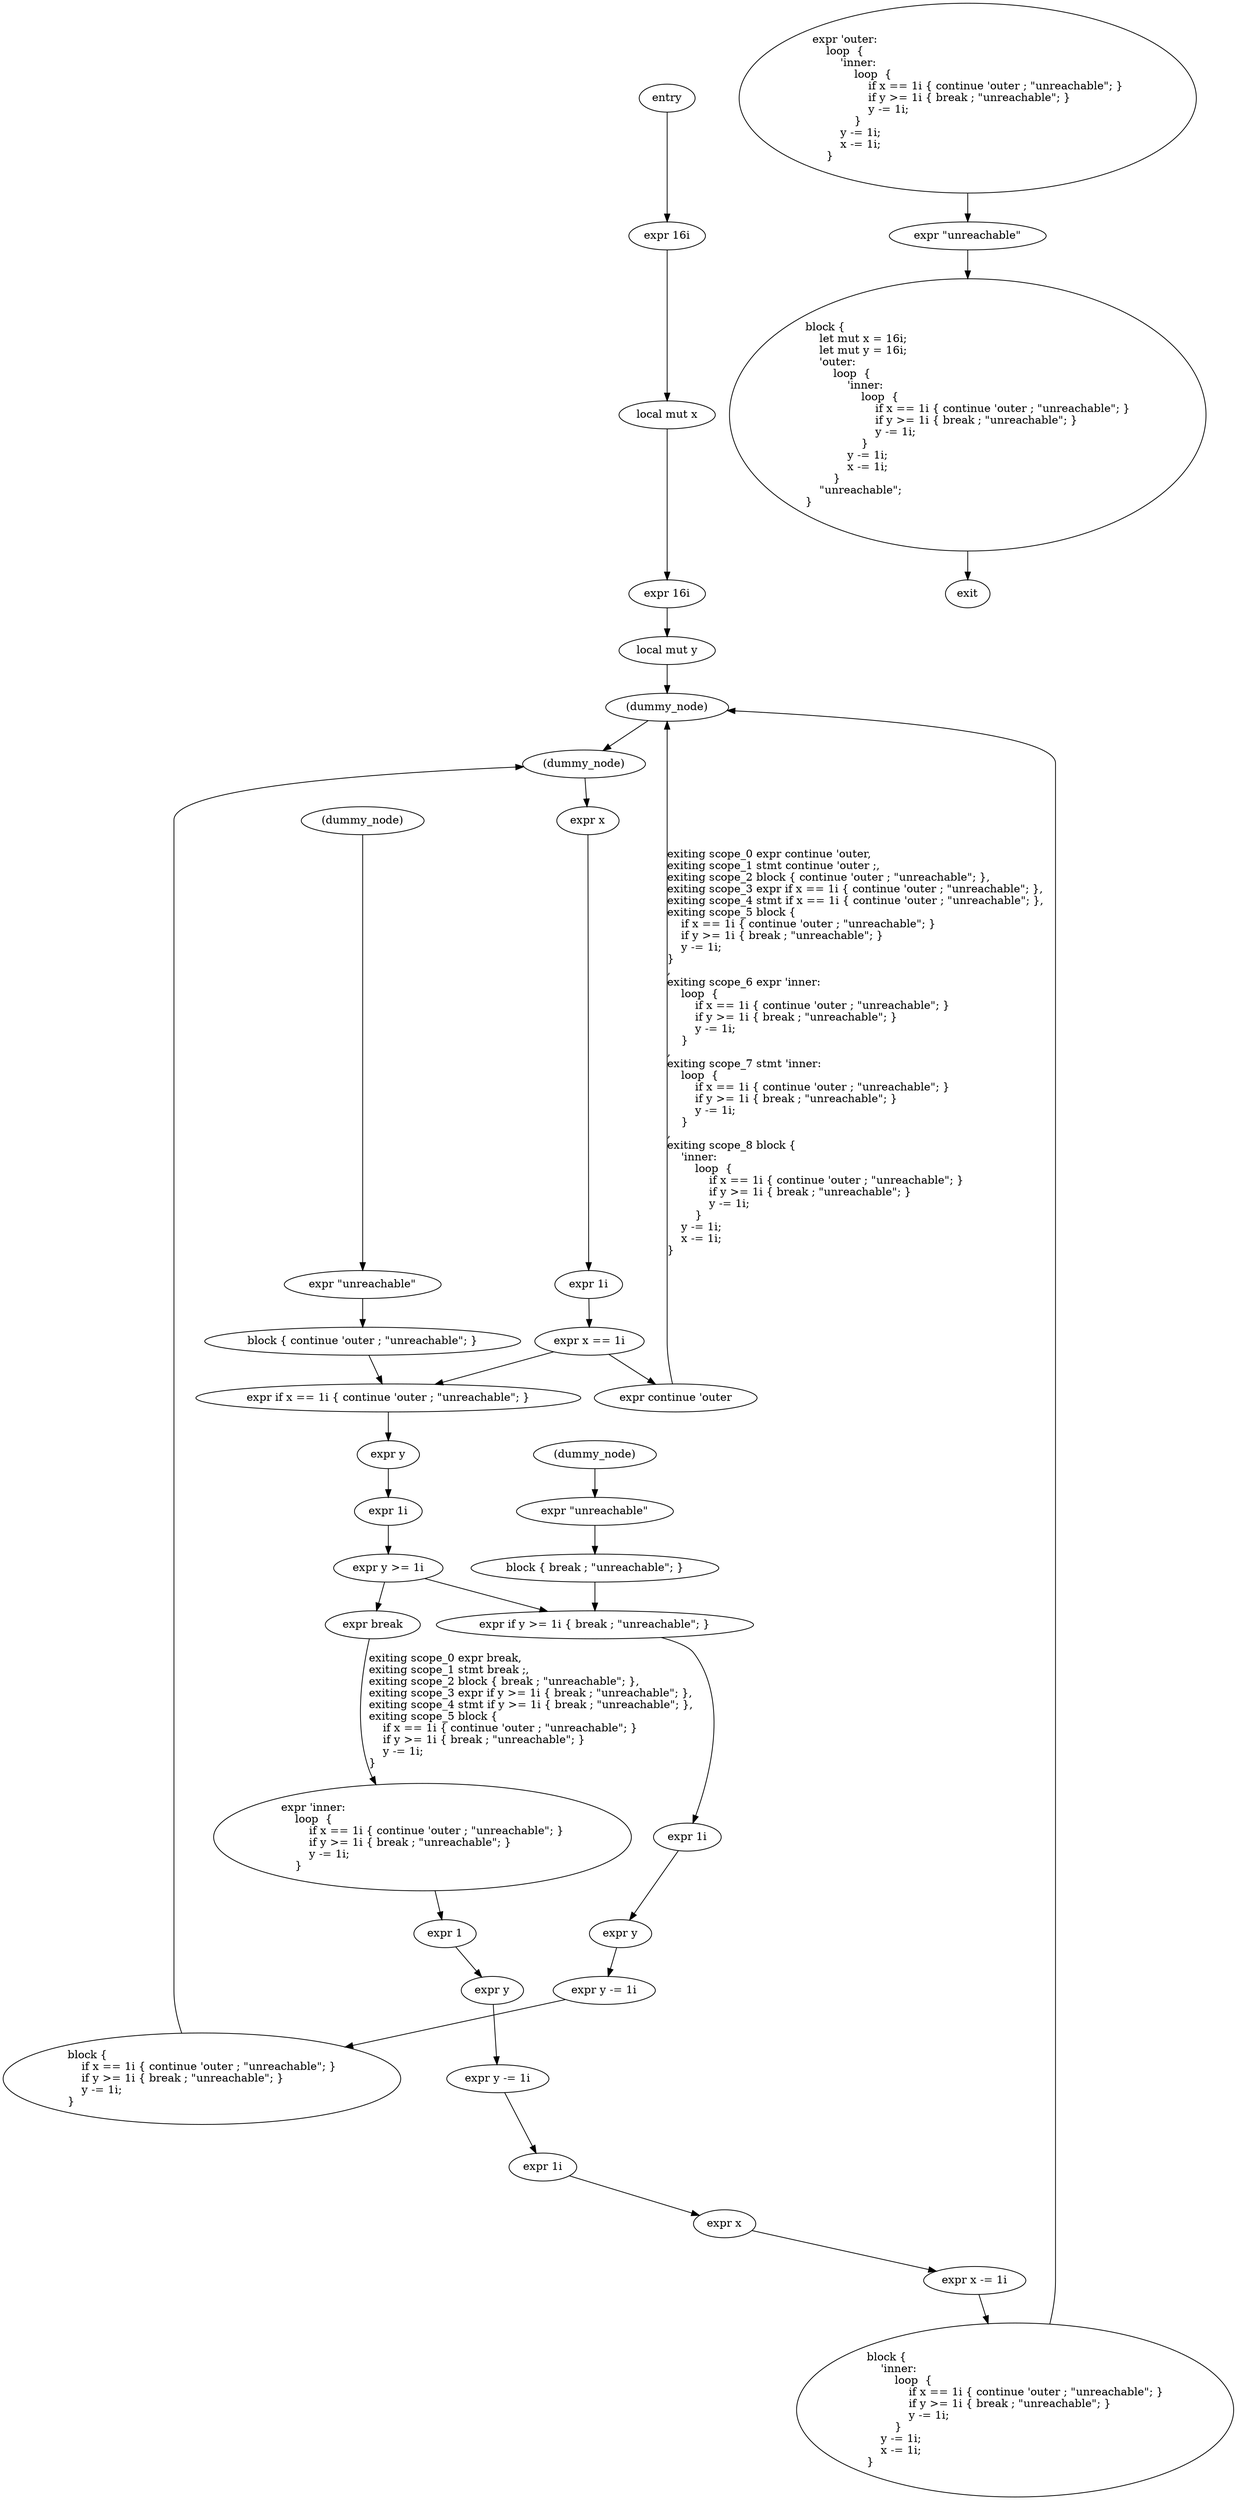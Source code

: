 digraph block {
    N0[label="entry"];
    N1[label="exit"];
    N2[label="expr 16i"];
    N3[label="local mut x"];
    N4[label="expr 16i"];
    N5[label="local mut y"];
    N6[label="(dummy_node)"];
    N7[label="expr \'outer:\l    loop  {\l        \'inner:\l            loop  {\l                if x == 1i { continue \'outer ; \"unreachable\"; }\l                if y >= 1i { break ; \"unreachable\"; }\l                y -= 1i;\l            }\l        y -= 1i;\l        x -= 1i;\l    }\l"];
    N8[label="(dummy_node)"];
    N9[label="expr \'inner:\l    loop  {\l        if x == 1i { continue \'outer ; \"unreachable\"; }\l        if y >= 1i { break ; \"unreachable\"; }\l        y -= 1i;\l    }\l"];
    N10[label="expr x"];
    N11[label="expr 1i"];
    N12[label="expr x == 1i"];
    N13[label="expr continue \'outer"];
    N14[label="(dummy_node)"];
    N15[label="expr \"unreachable\""];
    N16[label="block { continue \'outer ; \"unreachable\"; }"];
    N17[label="expr if x == 1i { continue \'outer ; \"unreachable\"; }"];
    N18[label="expr y"];
    N19[label="expr 1i"];
    N20[label="expr y >= 1i"];
    N21[label="expr break"];
    N22[label="(dummy_node)"];
    N23[label="expr \"unreachable\""];
    N24[label="block { break ; \"unreachable\"; }"];
    N25[label="expr if y >= 1i { break ; \"unreachable\"; }"];
    N26[label="expr 1i"];
    N27[label="expr y"];
    N28[label="expr y -= 1i"];
    N29[label="block {\l    if x == 1i { continue \'outer ; \"unreachable\"; }\l    if y >= 1i { break ; \"unreachable\"; }\l    y -= 1i;\l}\l"];
    N30[label="expr 1"];
    N31[label="expr y"];
    N32[label="expr y -= 1i"];
    N33[label="expr 1i"];
    N34[label="expr x"];
    N35[label="expr x -= 1i"];
    N36[label="block {\l    \'inner:\l        loop  {\l            if x == 1i { continue \'outer ; \"unreachable\"; }\l            if y >= 1i { break ; \"unreachable\"; }\l            y -= 1i;\l        }\l    y -= 1i;\l    x -= 1i;\l}\l"];
    N37[label="expr \"unreachable\""];
    N38[label="block {\l    let mut x = 16i;\l    let mut y = 16i;\l    \'outer:\l        loop  {\l            \'inner:\l                loop  {\l                    if x == 1i { continue \'outer ; \"unreachable\"; }\l                    if y >= 1i { break ; \"unreachable\"; }\l                    y -= 1i;\l                }\l            y -= 1i;\l            x -= 1i;\l        }\l    \"unreachable\";\l}\l"];
    N0 -> N2;
    N2 -> N3;
    N3 -> N4;
    N4 -> N5;
    N5 -> N6;
    N6 -> N8;
    N8 -> N10;
    N10 -> N11;
    N11 -> N12;
    N12 -> N13;
    N13 -> N6[label="exiting scope_0 expr continue \'outer,\lexiting scope_1 stmt continue \'outer ;,\lexiting scope_2 block { continue \'outer ; \"unreachable\"; },\lexiting scope_3 expr if x == 1i { continue \'outer ; \"unreachable\"; },\lexiting scope_4 stmt if x == 1i { continue \'outer ; \"unreachable\"; },\lexiting scope_5 block {\l    if x == 1i { continue \'outer ; \"unreachable\"; }\l    if y >= 1i { break ; \"unreachable\"; }\l    y -= 1i;\l}\l,\lexiting scope_6 expr \'inner:\l    loop  {\l        if x == 1i { continue \'outer ; \"unreachable\"; }\l        if y >= 1i { break ; \"unreachable\"; }\l        y -= 1i;\l    }\l,\lexiting scope_7 stmt \'inner:\l    loop  {\l        if x == 1i { continue \'outer ; \"unreachable\"; }\l        if y >= 1i { break ; \"unreachable\"; }\l        y -= 1i;\l    }\l,\lexiting scope_8 block {\l    \'inner:\l        loop  {\l            if x == 1i { continue \'outer ; \"unreachable\"; }\l            if y >= 1i { break ; \"unreachable\"; }\l            y -= 1i;\l        }\l    y -= 1i;\l    x -= 1i;\l}\l"];
    N14 -> N15;
    N15 -> N16;
    N12 -> N17;
    N16 -> N17;
    N17 -> N18;
    N18 -> N19;
    N19 -> N20;
    N20 -> N21;
    N21 -> N9[label="exiting scope_0 expr break,\lexiting scope_1 stmt break ;,\lexiting scope_2 block { break ; \"unreachable\"; },\lexiting scope_3 expr if y >= 1i { break ; \"unreachable\"; },\lexiting scope_4 stmt if y >= 1i { break ; \"unreachable\"; },\lexiting scope_5 block {\l    if x == 1i { continue \'outer ; \"unreachable\"; }\l    if y >= 1i { break ; \"unreachable\"; }\l    y -= 1i;\l}\l"];
    N22 -> N23;
    N23 -> N24;
    N20 -> N25;
    N24 -> N25;
    N25 -> N26;
    N26 -> N27;
    N27 -> N28;
    N28 -> N29;
    N29 -> N8;
    N9 -> N30;
    N30 -> N31;
    N31 -> N32;
    N32 -> N33;
    N33 -> N34;
    N34 -> N35;
    N35 -> N36;
    N36 -> N6;
    N7 -> N37;
    N37 -> N38;
    N38 -> N1;
}
